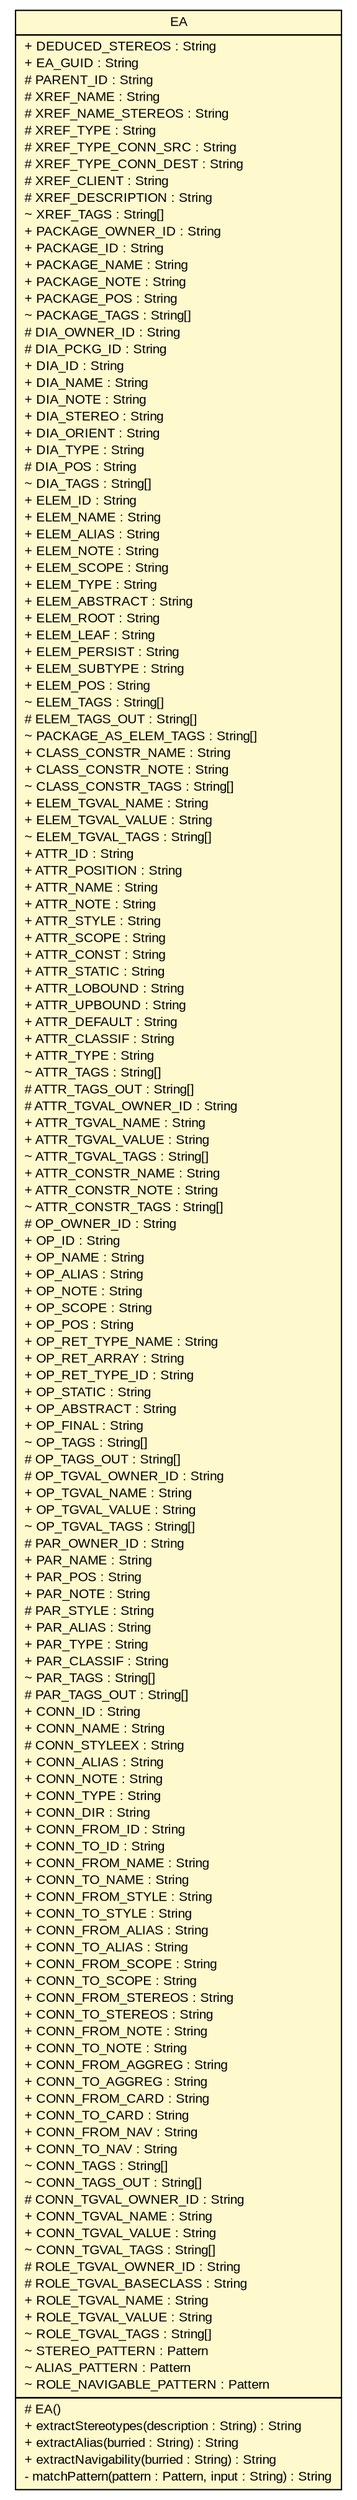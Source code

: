 #!/usr/local/bin/dot
#
# Class diagram 
# Generated by UMLGraph version R5_6_6-6-g3bdff0 (http://www.umlgraph.org/)
#

digraph G {
	edge [fontname="arial",fontsize=10,labelfontname="arial",labelfontsize=10];
	node [fontname="arial",fontsize=10,shape=plaintext];
	nodesep=0.25;
	ranksep=0.5;
	// org.tanjakostic.jcleancim.builder.ea.EA
	c107661 [label=<<table title="org.tanjakostic.jcleancim.builder.ea.EA" border="0" cellborder="1" cellspacing="0" cellpadding="2" port="p" bgcolor="lemonChiffon" href="./EA.html">
		<tr><td><table border="0" cellspacing="0" cellpadding="1">
<tr><td align="center" balign="center"> EA </td></tr>
		</table></td></tr>
		<tr><td><table border="0" cellspacing="0" cellpadding="1">
<tr><td align="left" balign="left"> + DEDUCED_STEREOS : String </td></tr>
<tr><td align="left" balign="left"> + EA_GUID : String </td></tr>
<tr><td align="left" balign="left"> # PARENT_ID : String </td></tr>
<tr><td align="left" balign="left"> # XREF_NAME : String </td></tr>
<tr><td align="left" balign="left"> # XREF_NAME_STEREOS : String </td></tr>
<tr><td align="left" balign="left"> # XREF_TYPE : String </td></tr>
<tr><td align="left" balign="left"> # XREF_TYPE_CONN_SRC : String </td></tr>
<tr><td align="left" balign="left"> # XREF_TYPE_CONN_DEST : String </td></tr>
<tr><td align="left" balign="left"> # XREF_CLIENT : String </td></tr>
<tr><td align="left" balign="left"> # XREF_DESCRIPTION : String </td></tr>
<tr><td align="left" balign="left"> ~ XREF_TAGS : String[] </td></tr>
<tr><td align="left" balign="left"> + PACKAGE_OWNER_ID : String </td></tr>
<tr><td align="left" balign="left"> + PACKAGE_ID : String </td></tr>
<tr><td align="left" balign="left"> + PACKAGE_NAME : String </td></tr>
<tr><td align="left" balign="left"> + PACKAGE_NOTE : String </td></tr>
<tr><td align="left" balign="left"> + PACKAGE_POS : String </td></tr>
<tr><td align="left" balign="left"> ~ PACKAGE_TAGS : String[] </td></tr>
<tr><td align="left" balign="left"> # DIA_OWNER_ID : String </td></tr>
<tr><td align="left" balign="left"> # DIA_PCKG_ID : String </td></tr>
<tr><td align="left" balign="left"> + DIA_ID : String </td></tr>
<tr><td align="left" balign="left"> + DIA_NAME : String </td></tr>
<tr><td align="left" balign="left"> + DIA_NOTE : String </td></tr>
<tr><td align="left" balign="left"> + DIA_STEREO : String </td></tr>
<tr><td align="left" balign="left"> + DIA_ORIENT : String </td></tr>
<tr><td align="left" balign="left"> + DIA_TYPE : String </td></tr>
<tr><td align="left" balign="left"> # DIA_POS : String </td></tr>
<tr><td align="left" balign="left"> ~ DIA_TAGS : String[] </td></tr>
<tr><td align="left" balign="left"> + ELEM_ID : String </td></tr>
<tr><td align="left" balign="left"> + ELEM_NAME : String </td></tr>
<tr><td align="left" balign="left"> + ELEM_ALIAS : String </td></tr>
<tr><td align="left" balign="left"> + ELEM_NOTE : String </td></tr>
<tr><td align="left" balign="left"> + ELEM_SCOPE : String </td></tr>
<tr><td align="left" balign="left"> + ELEM_TYPE : String </td></tr>
<tr><td align="left" balign="left"> + ELEM_ABSTRACT : String </td></tr>
<tr><td align="left" balign="left"> + ELEM_ROOT : String </td></tr>
<tr><td align="left" balign="left"> + ELEM_LEAF : String </td></tr>
<tr><td align="left" balign="left"> + ELEM_PERSIST : String </td></tr>
<tr><td align="left" balign="left"> + ELEM_SUBTYPE : String </td></tr>
<tr><td align="left" balign="left"> + ELEM_POS : String </td></tr>
<tr><td align="left" balign="left"> ~ ELEM_TAGS : String[] </td></tr>
<tr><td align="left" balign="left"> # ELEM_TAGS_OUT : String[] </td></tr>
<tr><td align="left" balign="left"> ~ PACKAGE_AS_ELEM_TAGS : String[] </td></tr>
<tr><td align="left" balign="left"> + CLASS_CONSTR_NAME : String </td></tr>
<tr><td align="left" balign="left"> + CLASS_CONSTR_NOTE : String </td></tr>
<tr><td align="left" balign="left"> ~ CLASS_CONSTR_TAGS : String[] </td></tr>
<tr><td align="left" balign="left"> + ELEM_TGVAL_NAME : String </td></tr>
<tr><td align="left" balign="left"> + ELEM_TGVAL_VALUE : String </td></tr>
<tr><td align="left" balign="left"> ~ ELEM_TGVAL_TAGS : String[] </td></tr>
<tr><td align="left" balign="left"> + ATTR_ID : String </td></tr>
<tr><td align="left" balign="left"> + ATTR_POSITION : String </td></tr>
<tr><td align="left" balign="left"> + ATTR_NAME : String </td></tr>
<tr><td align="left" balign="left"> + ATTR_NOTE : String </td></tr>
<tr><td align="left" balign="left"> + ATTR_STYLE : String </td></tr>
<tr><td align="left" balign="left"> + ATTR_SCOPE : String </td></tr>
<tr><td align="left" balign="left"> + ATTR_CONST : String </td></tr>
<tr><td align="left" balign="left"> + ATTR_STATIC : String </td></tr>
<tr><td align="left" balign="left"> + ATTR_LOBOUND : String </td></tr>
<tr><td align="left" balign="left"> + ATTR_UPBOUND : String </td></tr>
<tr><td align="left" balign="left"> + ATTR_DEFAULT : String </td></tr>
<tr><td align="left" balign="left"> + ATTR_CLASSIF : String </td></tr>
<tr><td align="left" balign="left"> + ATTR_TYPE : String </td></tr>
<tr><td align="left" balign="left"> ~ ATTR_TAGS : String[] </td></tr>
<tr><td align="left" balign="left"> # ATTR_TAGS_OUT : String[] </td></tr>
<tr><td align="left" balign="left"> # ATTR_TGVAL_OWNER_ID : String </td></tr>
<tr><td align="left" balign="left"> + ATTR_TGVAL_NAME : String </td></tr>
<tr><td align="left" balign="left"> + ATTR_TGVAL_VALUE : String </td></tr>
<tr><td align="left" balign="left"> ~ ATTR_TGVAL_TAGS : String[] </td></tr>
<tr><td align="left" balign="left"> + ATTR_CONSTR_NAME : String </td></tr>
<tr><td align="left" balign="left"> + ATTR_CONSTR_NOTE : String </td></tr>
<tr><td align="left" balign="left"> ~ ATTR_CONSTR_TAGS : String[] </td></tr>
<tr><td align="left" balign="left"> # OP_OWNER_ID : String </td></tr>
<tr><td align="left" balign="left"> + OP_ID : String </td></tr>
<tr><td align="left" balign="left"> + OP_NAME : String </td></tr>
<tr><td align="left" balign="left"> + OP_ALIAS : String </td></tr>
<tr><td align="left" balign="left"> + OP_NOTE : String </td></tr>
<tr><td align="left" balign="left"> + OP_SCOPE : String </td></tr>
<tr><td align="left" balign="left"> + OP_POS : String </td></tr>
<tr><td align="left" balign="left"> + OP_RET_TYPE_NAME : String </td></tr>
<tr><td align="left" balign="left"> + OP_RET_ARRAY : String </td></tr>
<tr><td align="left" balign="left"> + OP_RET_TYPE_ID : String </td></tr>
<tr><td align="left" balign="left"> + OP_STATIC : String </td></tr>
<tr><td align="left" balign="left"> + OP_ABSTRACT : String </td></tr>
<tr><td align="left" balign="left"> + OP_FINAL : String </td></tr>
<tr><td align="left" balign="left"> ~ OP_TAGS : String[] </td></tr>
<tr><td align="left" balign="left"> # OP_TAGS_OUT : String[] </td></tr>
<tr><td align="left" balign="left"> # OP_TGVAL_OWNER_ID : String </td></tr>
<tr><td align="left" balign="left"> + OP_TGVAL_NAME : String </td></tr>
<tr><td align="left" balign="left"> + OP_TGVAL_VALUE : String </td></tr>
<tr><td align="left" balign="left"> ~ OP_TGVAL_TAGS : String[] </td></tr>
<tr><td align="left" balign="left"> # PAR_OWNER_ID : String </td></tr>
<tr><td align="left" balign="left"> + PAR_NAME : String </td></tr>
<tr><td align="left" balign="left"> + PAR_POS : String </td></tr>
<tr><td align="left" balign="left"> + PAR_NOTE : String </td></tr>
<tr><td align="left" balign="left"> # PAR_STYLE : String </td></tr>
<tr><td align="left" balign="left"> + PAR_ALIAS : String </td></tr>
<tr><td align="left" balign="left"> + PAR_TYPE : String </td></tr>
<tr><td align="left" balign="left"> + PAR_CLASSIF : String </td></tr>
<tr><td align="left" balign="left"> ~ PAR_TAGS : String[] </td></tr>
<tr><td align="left" balign="left"> # PAR_TAGS_OUT : String[] </td></tr>
<tr><td align="left" balign="left"> + CONN_ID : String </td></tr>
<tr><td align="left" balign="left"> + CONN_NAME : String </td></tr>
<tr><td align="left" balign="left"> # CONN_STYLEEX : String </td></tr>
<tr><td align="left" balign="left"> + CONN_ALIAS : String </td></tr>
<tr><td align="left" balign="left"> + CONN_NOTE : String </td></tr>
<tr><td align="left" balign="left"> + CONN_TYPE : String </td></tr>
<tr><td align="left" balign="left"> + CONN_DIR : String </td></tr>
<tr><td align="left" balign="left"> + CONN_FROM_ID : String </td></tr>
<tr><td align="left" balign="left"> + CONN_TO_ID : String </td></tr>
<tr><td align="left" balign="left"> + CONN_FROM_NAME : String </td></tr>
<tr><td align="left" balign="left"> + CONN_TO_NAME : String </td></tr>
<tr><td align="left" balign="left"> + CONN_FROM_STYLE : String </td></tr>
<tr><td align="left" balign="left"> + CONN_TO_STYLE : String </td></tr>
<tr><td align="left" balign="left"> + CONN_FROM_ALIAS : String </td></tr>
<tr><td align="left" balign="left"> + CONN_TO_ALIAS : String </td></tr>
<tr><td align="left" balign="left"> + CONN_FROM_SCOPE : String </td></tr>
<tr><td align="left" balign="left"> + CONN_TO_SCOPE : String </td></tr>
<tr><td align="left" balign="left"> + CONN_FROM_STEREOS : String </td></tr>
<tr><td align="left" balign="left"> + CONN_TO_STEREOS : String </td></tr>
<tr><td align="left" balign="left"> + CONN_FROM_NOTE : String </td></tr>
<tr><td align="left" balign="left"> + CONN_TO_NOTE : String </td></tr>
<tr><td align="left" balign="left"> + CONN_FROM_AGGREG : String </td></tr>
<tr><td align="left" balign="left"> + CONN_TO_AGGREG : String </td></tr>
<tr><td align="left" balign="left"> + CONN_FROM_CARD : String </td></tr>
<tr><td align="left" balign="left"> + CONN_TO_CARD : String </td></tr>
<tr><td align="left" balign="left"> + CONN_FROM_NAV : String </td></tr>
<tr><td align="left" balign="left"> + CONN_TO_NAV : String </td></tr>
<tr><td align="left" balign="left"> ~ CONN_TAGS : String[] </td></tr>
<tr><td align="left" balign="left"> ~ CONN_TAGS_OUT : String[] </td></tr>
<tr><td align="left" balign="left"> # CONN_TGVAL_OWNER_ID : String </td></tr>
<tr><td align="left" balign="left"> + CONN_TGVAL_NAME : String </td></tr>
<tr><td align="left" balign="left"> + CONN_TGVAL_VALUE : String </td></tr>
<tr><td align="left" balign="left"> ~ CONN_TGVAL_TAGS : String[] </td></tr>
<tr><td align="left" balign="left"> # ROLE_TGVAL_OWNER_ID : String </td></tr>
<tr><td align="left" balign="left"> # ROLE_TGVAL_BASECLASS : String </td></tr>
<tr><td align="left" balign="left"> + ROLE_TGVAL_NAME : String </td></tr>
<tr><td align="left" balign="left"> + ROLE_TGVAL_VALUE : String </td></tr>
<tr><td align="left" balign="left"> ~ ROLE_TGVAL_TAGS : String[] </td></tr>
<tr><td align="left" balign="left"> ~ STEREO_PATTERN : Pattern </td></tr>
<tr><td align="left" balign="left"> ~ ALIAS_PATTERN : Pattern </td></tr>
<tr><td align="left" balign="left"> ~ ROLE_NAVIGABLE_PATTERN : Pattern </td></tr>
		</table></td></tr>
		<tr><td><table border="0" cellspacing="0" cellpadding="1">
<tr><td align="left" balign="left"> # EA() </td></tr>
<tr><td align="left" balign="left"> + extractStereotypes(description : String) : String </td></tr>
<tr><td align="left" balign="left"> + extractAlias(burried : String) : String </td></tr>
<tr><td align="left" balign="left"> + extractNavigability(burried : String) : String </td></tr>
<tr><td align="left" balign="left"> - matchPattern(pattern : Pattern, input : String) : String </td></tr>
		</table></td></tr>
		</table>>, URL="./EA.html", fontname="arial", fontcolor="black", fontsize=10.0];
}

